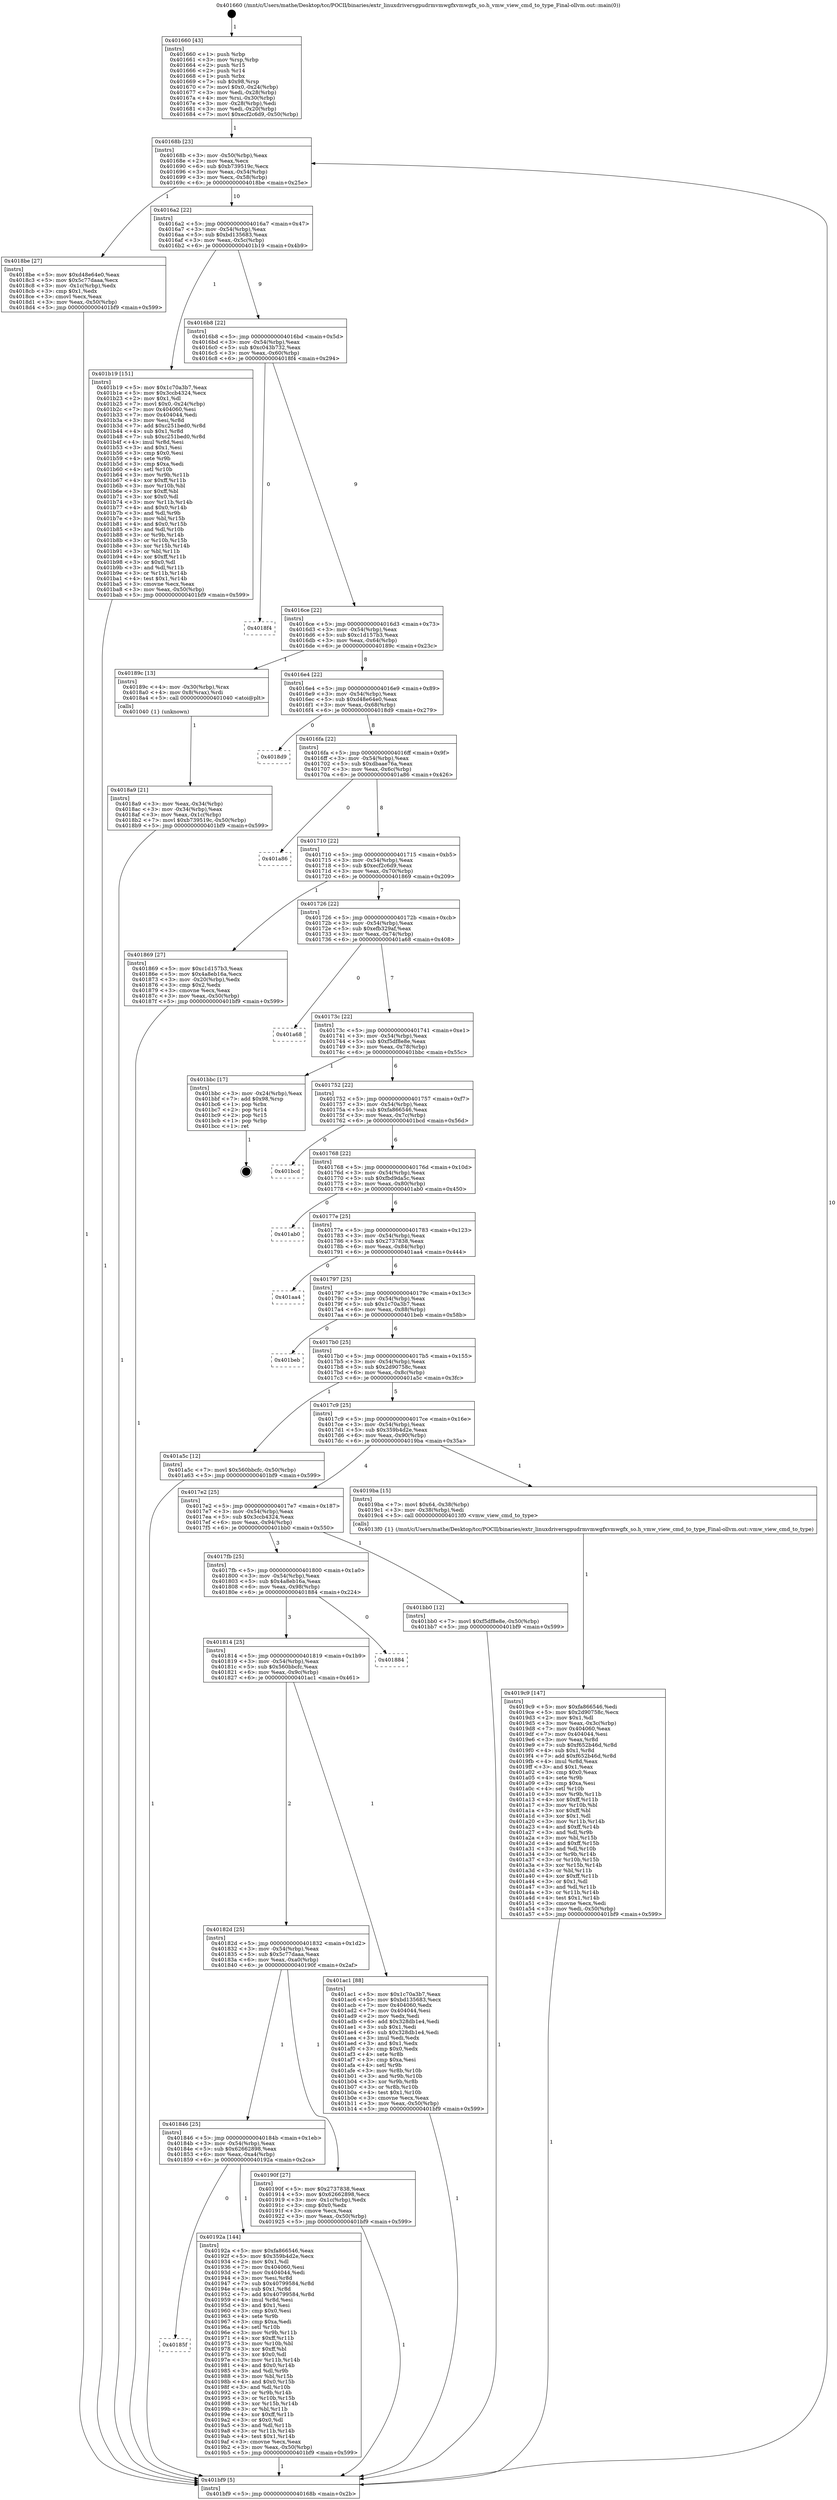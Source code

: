 digraph "0x401660" {
  label = "0x401660 (/mnt/c/Users/mathe/Desktop/tcc/POCII/binaries/extr_linuxdriversgpudrmvmwgfxvmwgfx_so.h_vmw_view_cmd_to_type_Final-ollvm.out::main(0))"
  labelloc = "t"
  node[shape=record]

  Entry [label="",width=0.3,height=0.3,shape=circle,fillcolor=black,style=filled]
  "0x40168b" [label="{
     0x40168b [23]\l
     | [instrs]\l
     &nbsp;&nbsp;0x40168b \<+3\>: mov -0x50(%rbp),%eax\l
     &nbsp;&nbsp;0x40168e \<+2\>: mov %eax,%ecx\l
     &nbsp;&nbsp;0x401690 \<+6\>: sub $0xb739519c,%ecx\l
     &nbsp;&nbsp;0x401696 \<+3\>: mov %eax,-0x54(%rbp)\l
     &nbsp;&nbsp;0x401699 \<+3\>: mov %ecx,-0x58(%rbp)\l
     &nbsp;&nbsp;0x40169c \<+6\>: je 00000000004018be \<main+0x25e\>\l
  }"]
  "0x4018be" [label="{
     0x4018be [27]\l
     | [instrs]\l
     &nbsp;&nbsp;0x4018be \<+5\>: mov $0xd48e64e0,%eax\l
     &nbsp;&nbsp;0x4018c3 \<+5\>: mov $0x5c77daaa,%ecx\l
     &nbsp;&nbsp;0x4018c8 \<+3\>: mov -0x1c(%rbp),%edx\l
     &nbsp;&nbsp;0x4018cb \<+3\>: cmp $0x1,%edx\l
     &nbsp;&nbsp;0x4018ce \<+3\>: cmovl %ecx,%eax\l
     &nbsp;&nbsp;0x4018d1 \<+3\>: mov %eax,-0x50(%rbp)\l
     &nbsp;&nbsp;0x4018d4 \<+5\>: jmp 0000000000401bf9 \<main+0x599\>\l
  }"]
  "0x4016a2" [label="{
     0x4016a2 [22]\l
     | [instrs]\l
     &nbsp;&nbsp;0x4016a2 \<+5\>: jmp 00000000004016a7 \<main+0x47\>\l
     &nbsp;&nbsp;0x4016a7 \<+3\>: mov -0x54(%rbp),%eax\l
     &nbsp;&nbsp;0x4016aa \<+5\>: sub $0xbd135683,%eax\l
     &nbsp;&nbsp;0x4016af \<+3\>: mov %eax,-0x5c(%rbp)\l
     &nbsp;&nbsp;0x4016b2 \<+6\>: je 0000000000401b19 \<main+0x4b9\>\l
  }"]
  Exit [label="",width=0.3,height=0.3,shape=circle,fillcolor=black,style=filled,peripheries=2]
  "0x401b19" [label="{
     0x401b19 [151]\l
     | [instrs]\l
     &nbsp;&nbsp;0x401b19 \<+5\>: mov $0x1c70a3b7,%eax\l
     &nbsp;&nbsp;0x401b1e \<+5\>: mov $0x3ccb4324,%ecx\l
     &nbsp;&nbsp;0x401b23 \<+2\>: mov $0x1,%dl\l
     &nbsp;&nbsp;0x401b25 \<+7\>: movl $0x0,-0x24(%rbp)\l
     &nbsp;&nbsp;0x401b2c \<+7\>: mov 0x404060,%esi\l
     &nbsp;&nbsp;0x401b33 \<+7\>: mov 0x404044,%edi\l
     &nbsp;&nbsp;0x401b3a \<+3\>: mov %esi,%r8d\l
     &nbsp;&nbsp;0x401b3d \<+7\>: add $0xc251bed0,%r8d\l
     &nbsp;&nbsp;0x401b44 \<+4\>: sub $0x1,%r8d\l
     &nbsp;&nbsp;0x401b48 \<+7\>: sub $0xc251bed0,%r8d\l
     &nbsp;&nbsp;0x401b4f \<+4\>: imul %r8d,%esi\l
     &nbsp;&nbsp;0x401b53 \<+3\>: and $0x1,%esi\l
     &nbsp;&nbsp;0x401b56 \<+3\>: cmp $0x0,%esi\l
     &nbsp;&nbsp;0x401b59 \<+4\>: sete %r9b\l
     &nbsp;&nbsp;0x401b5d \<+3\>: cmp $0xa,%edi\l
     &nbsp;&nbsp;0x401b60 \<+4\>: setl %r10b\l
     &nbsp;&nbsp;0x401b64 \<+3\>: mov %r9b,%r11b\l
     &nbsp;&nbsp;0x401b67 \<+4\>: xor $0xff,%r11b\l
     &nbsp;&nbsp;0x401b6b \<+3\>: mov %r10b,%bl\l
     &nbsp;&nbsp;0x401b6e \<+3\>: xor $0xff,%bl\l
     &nbsp;&nbsp;0x401b71 \<+3\>: xor $0x0,%dl\l
     &nbsp;&nbsp;0x401b74 \<+3\>: mov %r11b,%r14b\l
     &nbsp;&nbsp;0x401b77 \<+4\>: and $0x0,%r14b\l
     &nbsp;&nbsp;0x401b7b \<+3\>: and %dl,%r9b\l
     &nbsp;&nbsp;0x401b7e \<+3\>: mov %bl,%r15b\l
     &nbsp;&nbsp;0x401b81 \<+4\>: and $0x0,%r15b\l
     &nbsp;&nbsp;0x401b85 \<+3\>: and %dl,%r10b\l
     &nbsp;&nbsp;0x401b88 \<+3\>: or %r9b,%r14b\l
     &nbsp;&nbsp;0x401b8b \<+3\>: or %r10b,%r15b\l
     &nbsp;&nbsp;0x401b8e \<+3\>: xor %r15b,%r14b\l
     &nbsp;&nbsp;0x401b91 \<+3\>: or %bl,%r11b\l
     &nbsp;&nbsp;0x401b94 \<+4\>: xor $0xff,%r11b\l
     &nbsp;&nbsp;0x401b98 \<+3\>: or $0x0,%dl\l
     &nbsp;&nbsp;0x401b9b \<+3\>: and %dl,%r11b\l
     &nbsp;&nbsp;0x401b9e \<+3\>: or %r11b,%r14b\l
     &nbsp;&nbsp;0x401ba1 \<+4\>: test $0x1,%r14b\l
     &nbsp;&nbsp;0x401ba5 \<+3\>: cmovne %ecx,%eax\l
     &nbsp;&nbsp;0x401ba8 \<+3\>: mov %eax,-0x50(%rbp)\l
     &nbsp;&nbsp;0x401bab \<+5\>: jmp 0000000000401bf9 \<main+0x599\>\l
  }"]
  "0x4016b8" [label="{
     0x4016b8 [22]\l
     | [instrs]\l
     &nbsp;&nbsp;0x4016b8 \<+5\>: jmp 00000000004016bd \<main+0x5d\>\l
     &nbsp;&nbsp;0x4016bd \<+3\>: mov -0x54(%rbp),%eax\l
     &nbsp;&nbsp;0x4016c0 \<+5\>: sub $0xc043b732,%eax\l
     &nbsp;&nbsp;0x4016c5 \<+3\>: mov %eax,-0x60(%rbp)\l
     &nbsp;&nbsp;0x4016c8 \<+6\>: je 00000000004018f4 \<main+0x294\>\l
  }"]
  "0x4019c9" [label="{
     0x4019c9 [147]\l
     | [instrs]\l
     &nbsp;&nbsp;0x4019c9 \<+5\>: mov $0xfa866546,%edi\l
     &nbsp;&nbsp;0x4019ce \<+5\>: mov $0x2d90758c,%ecx\l
     &nbsp;&nbsp;0x4019d3 \<+2\>: mov $0x1,%dl\l
     &nbsp;&nbsp;0x4019d5 \<+3\>: mov %eax,-0x3c(%rbp)\l
     &nbsp;&nbsp;0x4019d8 \<+7\>: mov 0x404060,%eax\l
     &nbsp;&nbsp;0x4019df \<+7\>: mov 0x404044,%esi\l
     &nbsp;&nbsp;0x4019e6 \<+3\>: mov %eax,%r8d\l
     &nbsp;&nbsp;0x4019e9 \<+7\>: sub $0xf652b46d,%r8d\l
     &nbsp;&nbsp;0x4019f0 \<+4\>: sub $0x1,%r8d\l
     &nbsp;&nbsp;0x4019f4 \<+7\>: add $0xf652b46d,%r8d\l
     &nbsp;&nbsp;0x4019fb \<+4\>: imul %r8d,%eax\l
     &nbsp;&nbsp;0x4019ff \<+3\>: and $0x1,%eax\l
     &nbsp;&nbsp;0x401a02 \<+3\>: cmp $0x0,%eax\l
     &nbsp;&nbsp;0x401a05 \<+4\>: sete %r9b\l
     &nbsp;&nbsp;0x401a09 \<+3\>: cmp $0xa,%esi\l
     &nbsp;&nbsp;0x401a0c \<+4\>: setl %r10b\l
     &nbsp;&nbsp;0x401a10 \<+3\>: mov %r9b,%r11b\l
     &nbsp;&nbsp;0x401a13 \<+4\>: xor $0xff,%r11b\l
     &nbsp;&nbsp;0x401a17 \<+3\>: mov %r10b,%bl\l
     &nbsp;&nbsp;0x401a1a \<+3\>: xor $0xff,%bl\l
     &nbsp;&nbsp;0x401a1d \<+3\>: xor $0x1,%dl\l
     &nbsp;&nbsp;0x401a20 \<+3\>: mov %r11b,%r14b\l
     &nbsp;&nbsp;0x401a23 \<+4\>: and $0xff,%r14b\l
     &nbsp;&nbsp;0x401a27 \<+3\>: and %dl,%r9b\l
     &nbsp;&nbsp;0x401a2a \<+3\>: mov %bl,%r15b\l
     &nbsp;&nbsp;0x401a2d \<+4\>: and $0xff,%r15b\l
     &nbsp;&nbsp;0x401a31 \<+3\>: and %dl,%r10b\l
     &nbsp;&nbsp;0x401a34 \<+3\>: or %r9b,%r14b\l
     &nbsp;&nbsp;0x401a37 \<+3\>: or %r10b,%r15b\l
     &nbsp;&nbsp;0x401a3a \<+3\>: xor %r15b,%r14b\l
     &nbsp;&nbsp;0x401a3d \<+3\>: or %bl,%r11b\l
     &nbsp;&nbsp;0x401a40 \<+4\>: xor $0xff,%r11b\l
     &nbsp;&nbsp;0x401a44 \<+3\>: or $0x1,%dl\l
     &nbsp;&nbsp;0x401a47 \<+3\>: and %dl,%r11b\l
     &nbsp;&nbsp;0x401a4a \<+3\>: or %r11b,%r14b\l
     &nbsp;&nbsp;0x401a4d \<+4\>: test $0x1,%r14b\l
     &nbsp;&nbsp;0x401a51 \<+3\>: cmovne %ecx,%edi\l
     &nbsp;&nbsp;0x401a54 \<+3\>: mov %edi,-0x50(%rbp)\l
     &nbsp;&nbsp;0x401a57 \<+5\>: jmp 0000000000401bf9 \<main+0x599\>\l
  }"]
  "0x4018f4" [label="{
     0x4018f4\l
  }", style=dashed]
  "0x4016ce" [label="{
     0x4016ce [22]\l
     | [instrs]\l
     &nbsp;&nbsp;0x4016ce \<+5\>: jmp 00000000004016d3 \<main+0x73\>\l
     &nbsp;&nbsp;0x4016d3 \<+3\>: mov -0x54(%rbp),%eax\l
     &nbsp;&nbsp;0x4016d6 \<+5\>: sub $0xc1d157b3,%eax\l
     &nbsp;&nbsp;0x4016db \<+3\>: mov %eax,-0x64(%rbp)\l
     &nbsp;&nbsp;0x4016de \<+6\>: je 000000000040189c \<main+0x23c\>\l
  }"]
  "0x40185f" [label="{
     0x40185f\l
  }", style=dashed]
  "0x40189c" [label="{
     0x40189c [13]\l
     | [instrs]\l
     &nbsp;&nbsp;0x40189c \<+4\>: mov -0x30(%rbp),%rax\l
     &nbsp;&nbsp;0x4018a0 \<+4\>: mov 0x8(%rax),%rdi\l
     &nbsp;&nbsp;0x4018a4 \<+5\>: call 0000000000401040 \<atoi@plt\>\l
     | [calls]\l
     &nbsp;&nbsp;0x401040 \{1\} (unknown)\l
  }"]
  "0x4016e4" [label="{
     0x4016e4 [22]\l
     | [instrs]\l
     &nbsp;&nbsp;0x4016e4 \<+5\>: jmp 00000000004016e9 \<main+0x89\>\l
     &nbsp;&nbsp;0x4016e9 \<+3\>: mov -0x54(%rbp),%eax\l
     &nbsp;&nbsp;0x4016ec \<+5\>: sub $0xd48e64e0,%eax\l
     &nbsp;&nbsp;0x4016f1 \<+3\>: mov %eax,-0x68(%rbp)\l
     &nbsp;&nbsp;0x4016f4 \<+6\>: je 00000000004018d9 \<main+0x279\>\l
  }"]
  "0x40192a" [label="{
     0x40192a [144]\l
     | [instrs]\l
     &nbsp;&nbsp;0x40192a \<+5\>: mov $0xfa866546,%eax\l
     &nbsp;&nbsp;0x40192f \<+5\>: mov $0x359b4d2e,%ecx\l
     &nbsp;&nbsp;0x401934 \<+2\>: mov $0x1,%dl\l
     &nbsp;&nbsp;0x401936 \<+7\>: mov 0x404060,%esi\l
     &nbsp;&nbsp;0x40193d \<+7\>: mov 0x404044,%edi\l
     &nbsp;&nbsp;0x401944 \<+3\>: mov %esi,%r8d\l
     &nbsp;&nbsp;0x401947 \<+7\>: sub $0x40799584,%r8d\l
     &nbsp;&nbsp;0x40194e \<+4\>: sub $0x1,%r8d\l
     &nbsp;&nbsp;0x401952 \<+7\>: add $0x40799584,%r8d\l
     &nbsp;&nbsp;0x401959 \<+4\>: imul %r8d,%esi\l
     &nbsp;&nbsp;0x40195d \<+3\>: and $0x1,%esi\l
     &nbsp;&nbsp;0x401960 \<+3\>: cmp $0x0,%esi\l
     &nbsp;&nbsp;0x401963 \<+4\>: sete %r9b\l
     &nbsp;&nbsp;0x401967 \<+3\>: cmp $0xa,%edi\l
     &nbsp;&nbsp;0x40196a \<+4\>: setl %r10b\l
     &nbsp;&nbsp;0x40196e \<+3\>: mov %r9b,%r11b\l
     &nbsp;&nbsp;0x401971 \<+4\>: xor $0xff,%r11b\l
     &nbsp;&nbsp;0x401975 \<+3\>: mov %r10b,%bl\l
     &nbsp;&nbsp;0x401978 \<+3\>: xor $0xff,%bl\l
     &nbsp;&nbsp;0x40197b \<+3\>: xor $0x0,%dl\l
     &nbsp;&nbsp;0x40197e \<+3\>: mov %r11b,%r14b\l
     &nbsp;&nbsp;0x401981 \<+4\>: and $0x0,%r14b\l
     &nbsp;&nbsp;0x401985 \<+3\>: and %dl,%r9b\l
     &nbsp;&nbsp;0x401988 \<+3\>: mov %bl,%r15b\l
     &nbsp;&nbsp;0x40198b \<+4\>: and $0x0,%r15b\l
     &nbsp;&nbsp;0x40198f \<+3\>: and %dl,%r10b\l
     &nbsp;&nbsp;0x401992 \<+3\>: or %r9b,%r14b\l
     &nbsp;&nbsp;0x401995 \<+3\>: or %r10b,%r15b\l
     &nbsp;&nbsp;0x401998 \<+3\>: xor %r15b,%r14b\l
     &nbsp;&nbsp;0x40199b \<+3\>: or %bl,%r11b\l
     &nbsp;&nbsp;0x40199e \<+4\>: xor $0xff,%r11b\l
     &nbsp;&nbsp;0x4019a2 \<+3\>: or $0x0,%dl\l
     &nbsp;&nbsp;0x4019a5 \<+3\>: and %dl,%r11b\l
     &nbsp;&nbsp;0x4019a8 \<+3\>: or %r11b,%r14b\l
     &nbsp;&nbsp;0x4019ab \<+4\>: test $0x1,%r14b\l
     &nbsp;&nbsp;0x4019af \<+3\>: cmovne %ecx,%eax\l
     &nbsp;&nbsp;0x4019b2 \<+3\>: mov %eax,-0x50(%rbp)\l
     &nbsp;&nbsp;0x4019b5 \<+5\>: jmp 0000000000401bf9 \<main+0x599\>\l
  }"]
  "0x4018d9" [label="{
     0x4018d9\l
  }", style=dashed]
  "0x4016fa" [label="{
     0x4016fa [22]\l
     | [instrs]\l
     &nbsp;&nbsp;0x4016fa \<+5\>: jmp 00000000004016ff \<main+0x9f\>\l
     &nbsp;&nbsp;0x4016ff \<+3\>: mov -0x54(%rbp),%eax\l
     &nbsp;&nbsp;0x401702 \<+5\>: sub $0xdbaae76a,%eax\l
     &nbsp;&nbsp;0x401707 \<+3\>: mov %eax,-0x6c(%rbp)\l
     &nbsp;&nbsp;0x40170a \<+6\>: je 0000000000401a86 \<main+0x426\>\l
  }"]
  "0x401846" [label="{
     0x401846 [25]\l
     | [instrs]\l
     &nbsp;&nbsp;0x401846 \<+5\>: jmp 000000000040184b \<main+0x1eb\>\l
     &nbsp;&nbsp;0x40184b \<+3\>: mov -0x54(%rbp),%eax\l
     &nbsp;&nbsp;0x40184e \<+5\>: sub $0x62662898,%eax\l
     &nbsp;&nbsp;0x401853 \<+6\>: mov %eax,-0xa4(%rbp)\l
     &nbsp;&nbsp;0x401859 \<+6\>: je 000000000040192a \<main+0x2ca\>\l
  }"]
  "0x401a86" [label="{
     0x401a86\l
  }", style=dashed]
  "0x401710" [label="{
     0x401710 [22]\l
     | [instrs]\l
     &nbsp;&nbsp;0x401710 \<+5\>: jmp 0000000000401715 \<main+0xb5\>\l
     &nbsp;&nbsp;0x401715 \<+3\>: mov -0x54(%rbp),%eax\l
     &nbsp;&nbsp;0x401718 \<+5\>: sub $0xecf2c6d9,%eax\l
     &nbsp;&nbsp;0x40171d \<+3\>: mov %eax,-0x70(%rbp)\l
     &nbsp;&nbsp;0x401720 \<+6\>: je 0000000000401869 \<main+0x209\>\l
  }"]
  "0x40190f" [label="{
     0x40190f [27]\l
     | [instrs]\l
     &nbsp;&nbsp;0x40190f \<+5\>: mov $0x2737838,%eax\l
     &nbsp;&nbsp;0x401914 \<+5\>: mov $0x62662898,%ecx\l
     &nbsp;&nbsp;0x401919 \<+3\>: mov -0x1c(%rbp),%edx\l
     &nbsp;&nbsp;0x40191c \<+3\>: cmp $0x0,%edx\l
     &nbsp;&nbsp;0x40191f \<+3\>: cmove %ecx,%eax\l
     &nbsp;&nbsp;0x401922 \<+3\>: mov %eax,-0x50(%rbp)\l
     &nbsp;&nbsp;0x401925 \<+5\>: jmp 0000000000401bf9 \<main+0x599\>\l
  }"]
  "0x401869" [label="{
     0x401869 [27]\l
     | [instrs]\l
     &nbsp;&nbsp;0x401869 \<+5\>: mov $0xc1d157b3,%eax\l
     &nbsp;&nbsp;0x40186e \<+5\>: mov $0x4a8eb16a,%ecx\l
     &nbsp;&nbsp;0x401873 \<+3\>: mov -0x20(%rbp),%edx\l
     &nbsp;&nbsp;0x401876 \<+3\>: cmp $0x2,%edx\l
     &nbsp;&nbsp;0x401879 \<+3\>: cmovne %ecx,%eax\l
     &nbsp;&nbsp;0x40187c \<+3\>: mov %eax,-0x50(%rbp)\l
     &nbsp;&nbsp;0x40187f \<+5\>: jmp 0000000000401bf9 \<main+0x599\>\l
  }"]
  "0x401726" [label="{
     0x401726 [22]\l
     | [instrs]\l
     &nbsp;&nbsp;0x401726 \<+5\>: jmp 000000000040172b \<main+0xcb\>\l
     &nbsp;&nbsp;0x40172b \<+3\>: mov -0x54(%rbp),%eax\l
     &nbsp;&nbsp;0x40172e \<+5\>: sub $0xefb329af,%eax\l
     &nbsp;&nbsp;0x401733 \<+3\>: mov %eax,-0x74(%rbp)\l
     &nbsp;&nbsp;0x401736 \<+6\>: je 0000000000401a68 \<main+0x408\>\l
  }"]
  "0x401bf9" [label="{
     0x401bf9 [5]\l
     | [instrs]\l
     &nbsp;&nbsp;0x401bf9 \<+5\>: jmp 000000000040168b \<main+0x2b\>\l
  }"]
  "0x401660" [label="{
     0x401660 [43]\l
     | [instrs]\l
     &nbsp;&nbsp;0x401660 \<+1\>: push %rbp\l
     &nbsp;&nbsp;0x401661 \<+3\>: mov %rsp,%rbp\l
     &nbsp;&nbsp;0x401664 \<+2\>: push %r15\l
     &nbsp;&nbsp;0x401666 \<+2\>: push %r14\l
     &nbsp;&nbsp;0x401668 \<+1\>: push %rbx\l
     &nbsp;&nbsp;0x401669 \<+7\>: sub $0x98,%rsp\l
     &nbsp;&nbsp;0x401670 \<+7\>: movl $0x0,-0x24(%rbp)\l
     &nbsp;&nbsp;0x401677 \<+3\>: mov %edi,-0x28(%rbp)\l
     &nbsp;&nbsp;0x40167a \<+4\>: mov %rsi,-0x30(%rbp)\l
     &nbsp;&nbsp;0x40167e \<+3\>: mov -0x28(%rbp),%edi\l
     &nbsp;&nbsp;0x401681 \<+3\>: mov %edi,-0x20(%rbp)\l
     &nbsp;&nbsp;0x401684 \<+7\>: movl $0xecf2c6d9,-0x50(%rbp)\l
  }"]
  "0x4018a9" [label="{
     0x4018a9 [21]\l
     | [instrs]\l
     &nbsp;&nbsp;0x4018a9 \<+3\>: mov %eax,-0x34(%rbp)\l
     &nbsp;&nbsp;0x4018ac \<+3\>: mov -0x34(%rbp),%eax\l
     &nbsp;&nbsp;0x4018af \<+3\>: mov %eax,-0x1c(%rbp)\l
     &nbsp;&nbsp;0x4018b2 \<+7\>: movl $0xb739519c,-0x50(%rbp)\l
     &nbsp;&nbsp;0x4018b9 \<+5\>: jmp 0000000000401bf9 \<main+0x599\>\l
  }"]
  "0x40182d" [label="{
     0x40182d [25]\l
     | [instrs]\l
     &nbsp;&nbsp;0x40182d \<+5\>: jmp 0000000000401832 \<main+0x1d2\>\l
     &nbsp;&nbsp;0x401832 \<+3\>: mov -0x54(%rbp),%eax\l
     &nbsp;&nbsp;0x401835 \<+5\>: sub $0x5c77daaa,%eax\l
     &nbsp;&nbsp;0x40183a \<+6\>: mov %eax,-0xa0(%rbp)\l
     &nbsp;&nbsp;0x401840 \<+6\>: je 000000000040190f \<main+0x2af\>\l
  }"]
  "0x401a68" [label="{
     0x401a68\l
  }", style=dashed]
  "0x40173c" [label="{
     0x40173c [22]\l
     | [instrs]\l
     &nbsp;&nbsp;0x40173c \<+5\>: jmp 0000000000401741 \<main+0xe1\>\l
     &nbsp;&nbsp;0x401741 \<+3\>: mov -0x54(%rbp),%eax\l
     &nbsp;&nbsp;0x401744 \<+5\>: sub $0xf5df8e8e,%eax\l
     &nbsp;&nbsp;0x401749 \<+3\>: mov %eax,-0x78(%rbp)\l
     &nbsp;&nbsp;0x40174c \<+6\>: je 0000000000401bbc \<main+0x55c\>\l
  }"]
  "0x401ac1" [label="{
     0x401ac1 [88]\l
     | [instrs]\l
     &nbsp;&nbsp;0x401ac1 \<+5\>: mov $0x1c70a3b7,%eax\l
     &nbsp;&nbsp;0x401ac6 \<+5\>: mov $0xbd135683,%ecx\l
     &nbsp;&nbsp;0x401acb \<+7\>: mov 0x404060,%edx\l
     &nbsp;&nbsp;0x401ad2 \<+7\>: mov 0x404044,%esi\l
     &nbsp;&nbsp;0x401ad9 \<+2\>: mov %edx,%edi\l
     &nbsp;&nbsp;0x401adb \<+6\>: add $0x328db1e4,%edi\l
     &nbsp;&nbsp;0x401ae1 \<+3\>: sub $0x1,%edi\l
     &nbsp;&nbsp;0x401ae4 \<+6\>: sub $0x328db1e4,%edi\l
     &nbsp;&nbsp;0x401aea \<+3\>: imul %edi,%edx\l
     &nbsp;&nbsp;0x401aed \<+3\>: and $0x1,%edx\l
     &nbsp;&nbsp;0x401af0 \<+3\>: cmp $0x0,%edx\l
     &nbsp;&nbsp;0x401af3 \<+4\>: sete %r8b\l
     &nbsp;&nbsp;0x401af7 \<+3\>: cmp $0xa,%esi\l
     &nbsp;&nbsp;0x401afa \<+4\>: setl %r9b\l
     &nbsp;&nbsp;0x401afe \<+3\>: mov %r8b,%r10b\l
     &nbsp;&nbsp;0x401b01 \<+3\>: and %r9b,%r10b\l
     &nbsp;&nbsp;0x401b04 \<+3\>: xor %r9b,%r8b\l
     &nbsp;&nbsp;0x401b07 \<+3\>: or %r8b,%r10b\l
     &nbsp;&nbsp;0x401b0a \<+4\>: test $0x1,%r10b\l
     &nbsp;&nbsp;0x401b0e \<+3\>: cmovne %ecx,%eax\l
     &nbsp;&nbsp;0x401b11 \<+3\>: mov %eax,-0x50(%rbp)\l
     &nbsp;&nbsp;0x401b14 \<+5\>: jmp 0000000000401bf9 \<main+0x599\>\l
  }"]
  "0x401bbc" [label="{
     0x401bbc [17]\l
     | [instrs]\l
     &nbsp;&nbsp;0x401bbc \<+3\>: mov -0x24(%rbp),%eax\l
     &nbsp;&nbsp;0x401bbf \<+7\>: add $0x98,%rsp\l
     &nbsp;&nbsp;0x401bc6 \<+1\>: pop %rbx\l
     &nbsp;&nbsp;0x401bc7 \<+2\>: pop %r14\l
     &nbsp;&nbsp;0x401bc9 \<+2\>: pop %r15\l
     &nbsp;&nbsp;0x401bcb \<+1\>: pop %rbp\l
     &nbsp;&nbsp;0x401bcc \<+1\>: ret\l
  }"]
  "0x401752" [label="{
     0x401752 [22]\l
     | [instrs]\l
     &nbsp;&nbsp;0x401752 \<+5\>: jmp 0000000000401757 \<main+0xf7\>\l
     &nbsp;&nbsp;0x401757 \<+3\>: mov -0x54(%rbp),%eax\l
     &nbsp;&nbsp;0x40175a \<+5\>: sub $0xfa866546,%eax\l
     &nbsp;&nbsp;0x40175f \<+3\>: mov %eax,-0x7c(%rbp)\l
     &nbsp;&nbsp;0x401762 \<+6\>: je 0000000000401bcd \<main+0x56d\>\l
  }"]
  "0x401814" [label="{
     0x401814 [25]\l
     | [instrs]\l
     &nbsp;&nbsp;0x401814 \<+5\>: jmp 0000000000401819 \<main+0x1b9\>\l
     &nbsp;&nbsp;0x401819 \<+3\>: mov -0x54(%rbp),%eax\l
     &nbsp;&nbsp;0x40181c \<+5\>: sub $0x560bbcfc,%eax\l
     &nbsp;&nbsp;0x401821 \<+6\>: mov %eax,-0x9c(%rbp)\l
     &nbsp;&nbsp;0x401827 \<+6\>: je 0000000000401ac1 \<main+0x461\>\l
  }"]
  "0x401bcd" [label="{
     0x401bcd\l
  }", style=dashed]
  "0x401768" [label="{
     0x401768 [22]\l
     | [instrs]\l
     &nbsp;&nbsp;0x401768 \<+5\>: jmp 000000000040176d \<main+0x10d\>\l
     &nbsp;&nbsp;0x40176d \<+3\>: mov -0x54(%rbp),%eax\l
     &nbsp;&nbsp;0x401770 \<+5\>: sub $0xfbd9da5c,%eax\l
     &nbsp;&nbsp;0x401775 \<+3\>: mov %eax,-0x80(%rbp)\l
     &nbsp;&nbsp;0x401778 \<+6\>: je 0000000000401ab0 \<main+0x450\>\l
  }"]
  "0x401884" [label="{
     0x401884\l
  }", style=dashed]
  "0x401ab0" [label="{
     0x401ab0\l
  }", style=dashed]
  "0x40177e" [label="{
     0x40177e [25]\l
     | [instrs]\l
     &nbsp;&nbsp;0x40177e \<+5\>: jmp 0000000000401783 \<main+0x123\>\l
     &nbsp;&nbsp;0x401783 \<+3\>: mov -0x54(%rbp),%eax\l
     &nbsp;&nbsp;0x401786 \<+5\>: sub $0x2737838,%eax\l
     &nbsp;&nbsp;0x40178b \<+6\>: mov %eax,-0x84(%rbp)\l
     &nbsp;&nbsp;0x401791 \<+6\>: je 0000000000401aa4 \<main+0x444\>\l
  }"]
  "0x4017fb" [label="{
     0x4017fb [25]\l
     | [instrs]\l
     &nbsp;&nbsp;0x4017fb \<+5\>: jmp 0000000000401800 \<main+0x1a0\>\l
     &nbsp;&nbsp;0x401800 \<+3\>: mov -0x54(%rbp),%eax\l
     &nbsp;&nbsp;0x401803 \<+5\>: sub $0x4a8eb16a,%eax\l
     &nbsp;&nbsp;0x401808 \<+6\>: mov %eax,-0x98(%rbp)\l
     &nbsp;&nbsp;0x40180e \<+6\>: je 0000000000401884 \<main+0x224\>\l
  }"]
  "0x401aa4" [label="{
     0x401aa4\l
  }", style=dashed]
  "0x401797" [label="{
     0x401797 [25]\l
     | [instrs]\l
     &nbsp;&nbsp;0x401797 \<+5\>: jmp 000000000040179c \<main+0x13c\>\l
     &nbsp;&nbsp;0x40179c \<+3\>: mov -0x54(%rbp),%eax\l
     &nbsp;&nbsp;0x40179f \<+5\>: sub $0x1c70a3b7,%eax\l
     &nbsp;&nbsp;0x4017a4 \<+6\>: mov %eax,-0x88(%rbp)\l
     &nbsp;&nbsp;0x4017aa \<+6\>: je 0000000000401beb \<main+0x58b\>\l
  }"]
  "0x401bb0" [label="{
     0x401bb0 [12]\l
     | [instrs]\l
     &nbsp;&nbsp;0x401bb0 \<+7\>: movl $0xf5df8e8e,-0x50(%rbp)\l
     &nbsp;&nbsp;0x401bb7 \<+5\>: jmp 0000000000401bf9 \<main+0x599\>\l
  }"]
  "0x401beb" [label="{
     0x401beb\l
  }", style=dashed]
  "0x4017b0" [label="{
     0x4017b0 [25]\l
     | [instrs]\l
     &nbsp;&nbsp;0x4017b0 \<+5\>: jmp 00000000004017b5 \<main+0x155\>\l
     &nbsp;&nbsp;0x4017b5 \<+3\>: mov -0x54(%rbp),%eax\l
     &nbsp;&nbsp;0x4017b8 \<+5\>: sub $0x2d90758c,%eax\l
     &nbsp;&nbsp;0x4017bd \<+6\>: mov %eax,-0x8c(%rbp)\l
     &nbsp;&nbsp;0x4017c3 \<+6\>: je 0000000000401a5c \<main+0x3fc\>\l
  }"]
  "0x4017e2" [label="{
     0x4017e2 [25]\l
     | [instrs]\l
     &nbsp;&nbsp;0x4017e2 \<+5\>: jmp 00000000004017e7 \<main+0x187\>\l
     &nbsp;&nbsp;0x4017e7 \<+3\>: mov -0x54(%rbp),%eax\l
     &nbsp;&nbsp;0x4017ea \<+5\>: sub $0x3ccb4324,%eax\l
     &nbsp;&nbsp;0x4017ef \<+6\>: mov %eax,-0x94(%rbp)\l
     &nbsp;&nbsp;0x4017f5 \<+6\>: je 0000000000401bb0 \<main+0x550\>\l
  }"]
  "0x401a5c" [label="{
     0x401a5c [12]\l
     | [instrs]\l
     &nbsp;&nbsp;0x401a5c \<+7\>: movl $0x560bbcfc,-0x50(%rbp)\l
     &nbsp;&nbsp;0x401a63 \<+5\>: jmp 0000000000401bf9 \<main+0x599\>\l
  }"]
  "0x4017c9" [label="{
     0x4017c9 [25]\l
     | [instrs]\l
     &nbsp;&nbsp;0x4017c9 \<+5\>: jmp 00000000004017ce \<main+0x16e\>\l
     &nbsp;&nbsp;0x4017ce \<+3\>: mov -0x54(%rbp),%eax\l
     &nbsp;&nbsp;0x4017d1 \<+5\>: sub $0x359b4d2e,%eax\l
     &nbsp;&nbsp;0x4017d6 \<+6\>: mov %eax,-0x90(%rbp)\l
     &nbsp;&nbsp;0x4017dc \<+6\>: je 00000000004019ba \<main+0x35a\>\l
  }"]
  "0x4019ba" [label="{
     0x4019ba [15]\l
     | [instrs]\l
     &nbsp;&nbsp;0x4019ba \<+7\>: movl $0x64,-0x38(%rbp)\l
     &nbsp;&nbsp;0x4019c1 \<+3\>: mov -0x38(%rbp),%edi\l
     &nbsp;&nbsp;0x4019c4 \<+5\>: call 00000000004013f0 \<vmw_view_cmd_to_type\>\l
     | [calls]\l
     &nbsp;&nbsp;0x4013f0 \{1\} (/mnt/c/Users/mathe/Desktop/tcc/POCII/binaries/extr_linuxdriversgpudrmvmwgfxvmwgfx_so.h_vmw_view_cmd_to_type_Final-ollvm.out::vmw_view_cmd_to_type)\l
  }"]
  Entry -> "0x401660" [label=" 1"]
  "0x40168b" -> "0x4018be" [label=" 1"]
  "0x40168b" -> "0x4016a2" [label=" 10"]
  "0x401bbc" -> Exit [label=" 1"]
  "0x4016a2" -> "0x401b19" [label=" 1"]
  "0x4016a2" -> "0x4016b8" [label=" 9"]
  "0x401bb0" -> "0x401bf9" [label=" 1"]
  "0x4016b8" -> "0x4018f4" [label=" 0"]
  "0x4016b8" -> "0x4016ce" [label=" 9"]
  "0x401b19" -> "0x401bf9" [label=" 1"]
  "0x4016ce" -> "0x40189c" [label=" 1"]
  "0x4016ce" -> "0x4016e4" [label=" 8"]
  "0x401ac1" -> "0x401bf9" [label=" 1"]
  "0x4016e4" -> "0x4018d9" [label=" 0"]
  "0x4016e4" -> "0x4016fa" [label=" 8"]
  "0x401a5c" -> "0x401bf9" [label=" 1"]
  "0x4016fa" -> "0x401a86" [label=" 0"]
  "0x4016fa" -> "0x401710" [label=" 8"]
  "0x4019ba" -> "0x4019c9" [label=" 1"]
  "0x401710" -> "0x401869" [label=" 1"]
  "0x401710" -> "0x401726" [label=" 7"]
  "0x401869" -> "0x401bf9" [label=" 1"]
  "0x401660" -> "0x40168b" [label=" 1"]
  "0x401bf9" -> "0x40168b" [label=" 10"]
  "0x40189c" -> "0x4018a9" [label=" 1"]
  "0x4018a9" -> "0x401bf9" [label=" 1"]
  "0x4018be" -> "0x401bf9" [label=" 1"]
  "0x40192a" -> "0x401bf9" [label=" 1"]
  "0x401726" -> "0x401a68" [label=" 0"]
  "0x401726" -> "0x40173c" [label=" 7"]
  "0x401846" -> "0x40192a" [label=" 1"]
  "0x40173c" -> "0x401bbc" [label=" 1"]
  "0x40173c" -> "0x401752" [label=" 6"]
  "0x4019c9" -> "0x401bf9" [label=" 1"]
  "0x401752" -> "0x401bcd" [label=" 0"]
  "0x401752" -> "0x401768" [label=" 6"]
  "0x40182d" -> "0x401846" [label=" 1"]
  "0x401768" -> "0x401ab0" [label=" 0"]
  "0x401768" -> "0x40177e" [label=" 6"]
  "0x40182d" -> "0x40190f" [label=" 1"]
  "0x40177e" -> "0x401aa4" [label=" 0"]
  "0x40177e" -> "0x401797" [label=" 6"]
  "0x401814" -> "0x40182d" [label=" 2"]
  "0x401797" -> "0x401beb" [label=" 0"]
  "0x401797" -> "0x4017b0" [label=" 6"]
  "0x401814" -> "0x401ac1" [label=" 1"]
  "0x4017b0" -> "0x401a5c" [label=" 1"]
  "0x4017b0" -> "0x4017c9" [label=" 5"]
  "0x4017fb" -> "0x401814" [label=" 3"]
  "0x4017c9" -> "0x4019ba" [label=" 1"]
  "0x4017c9" -> "0x4017e2" [label=" 4"]
  "0x40190f" -> "0x401bf9" [label=" 1"]
  "0x4017e2" -> "0x401bb0" [label=" 1"]
  "0x4017e2" -> "0x4017fb" [label=" 3"]
  "0x401846" -> "0x40185f" [label=" 0"]
  "0x4017fb" -> "0x401884" [label=" 0"]
}
